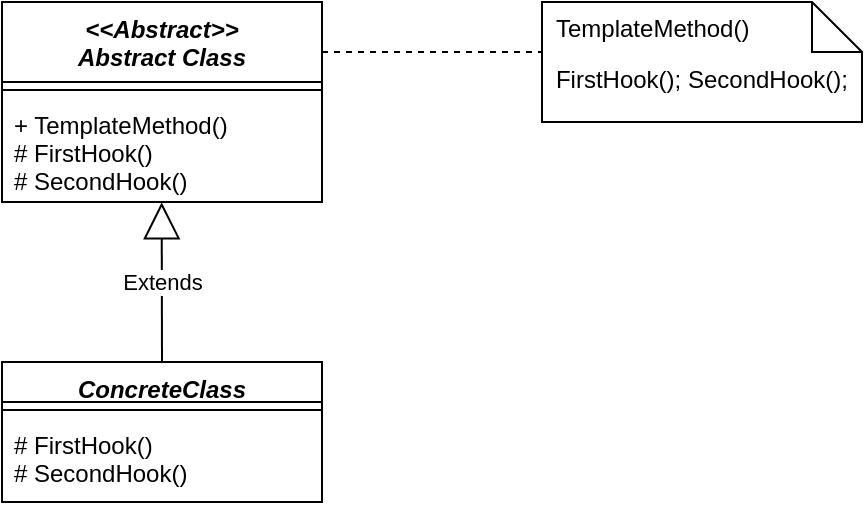 <mxfile version="13.9.2" type="device"><diagram id="4pMcaj7SEIYBp1ZzdDad" name="Page-1"><mxGraphModel dx="1248" dy="654" grid="1" gridSize="10" guides="1" tooltips="1" connect="1" arrows="1" fold="1" page="1" pageScale="1" pageWidth="827" pageHeight="1169" math="0" shadow="0"><root><mxCell id="0"/><mxCell id="1" parent="0"/><mxCell id="pGrQrfYEV2LmShsOhndg-1" value="&lt;&lt;Abstract&gt;&gt;&#10;Abstract Class" style="swimlane;fontStyle=3;align=center;verticalAlign=top;childLayout=stackLayout;horizontal=1;startSize=40;horizontalStack=0;resizeParent=1;resizeParentMax=0;resizeLast=0;collapsible=1;marginBottom=0;" vertex="1" parent="1"><mxGeometry x="290" y="90" width="160" height="100" as="geometry"/></mxCell><mxCell id="pGrQrfYEV2LmShsOhndg-3" value="" style="line;strokeWidth=1;fillColor=none;align=left;verticalAlign=middle;spacingTop=-1;spacingLeft=3;spacingRight=3;rotatable=0;labelPosition=right;points=[];portConstraint=eastwest;" vertex="1" parent="pGrQrfYEV2LmShsOhndg-1"><mxGeometry y="40" width="160" height="8" as="geometry"/></mxCell><mxCell id="pGrQrfYEV2LmShsOhndg-4" value="+ TemplateMethod()&#10;# FirstHook()&#10;# SecondHook()" style="text;strokeColor=none;fillColor=none;align=left;verticalAlign=top;spacingLeft=4;spacingRight=4;overflow=hidden;rotatable=0;points=[[0,0.5],[1,0.5]];portConstraint=eastwest;" vertex="1" parent="pGrQrfYEV2LmShsOhndg-1"><mxGeometry y="48" width="160" height="52" as="geometry"/></mxCell><mxCell id="pGrQrfYEV2LmShsOhndg-5" value="FirstHook(); SecondHook();" style="shape=note2;boundedLbl=1;whiteSpace=wrap;html=1;size=25;verticalAlign=top;align=center;" vertex="1" parent="1"><mxGeometry x="560" y="90" width="160" height="60" as="geometry"/></mxCell><mxCell id="pGrQrfYEV2LmShsOhndg-6" value="TemplateMethod()" style="resizeWidth=1;part=1;strokeColor=none;fillColor=none;align=left;spacingLeft=5;" vertex="1" parent="pGrQrfYEV2LmShsOhndg-5"><mxGeometry width="160" height="25" relative="1" as="geometry"/></mxCell><mxCell id="pGrQrfYEV2LmShsOhndg-7" value="" style="endArrow=none;dashed=1;html=1;exitX=1;exitY=0.25;exitDx=0;exitDy=0;entryX=0;entryY=1;entryDx=0;entryDy=0;" edge="1" parent="1" source="pGrQrfYEV2LmShsOhndg-1" target="pGrQrfYEV2LmShsOhndg-6"><mxGeometry width="50" height="50" relative="1" as="geometry"><mxPoint x="620" y="310" as="sourcePoint"/><mxPoint x="670" y="260" as="targetPoint"/></mxGeometry></mxCell><mxCell id="pGrQrfYEV2LmShsOhndg-8" value="ConcreteClass" style="swimlane;fontStyle=3;align=center;verticalAlign=top;childLayout=stackLayout;horizontal=1;startSize=20;horizontalStack=0;resizeParent=1;resizeParentMax=0;resizeLast=0;collapsible=1;marginBottom=0;" vertex="1" parent="1"><mxGeometry x="290" y="270" width="160" height="70" as="geometry"/></mxCell><mxCell id="pGrQrfYEV2LmShsOhndg-9" value="" style="line;strokeWidth=1;fillColor=none;align=left;verticalAlign=middle;spacingTop=-1;spacingLeft=3;spacingRight=3;rotatable=0;labelPosition=right;points=[];portConstraint=eastwest;" vertex="1" parent="pGrQrfYEV2LmShsOhndg-8"><mxGeometry y="20" width="160" height="8" as="geometry"/></mxCell><mxCell id="pGrQrfYEV2LmShsOhndg-10" value="# FirstHook()&#10;# SecondHook()" style="text;strokeColor=none;fillColor=none;align=left;verticalAlign=top;spacingLeft=4;spacingRight=4;overflow=hidden;rotatable=0;points=[[0,0.5],[1,0.5]];portConstraint=eastwest;" vertex="1" parent="pGrQrfYEV2LmShsOhndg-8"><mxGeometry y="28" width="160" height="42" as="geometry"/></mxCell><mxCell id="pGrQrfYEV2LmShsOhndg-11" value="Extends" style="endArrow=block;endSize=16;endFill=0;html=1;exitX=0.5;exitY=0;exitDx=0;exitDy=0;entryX=0.499;entryY=1.002;entryDx=0;entryDy=0;entryPerimeter=0;" edge="1" parent="1" source="pGrQrfYEV2LmShsOhndg-8" target="pGrQrfYEV2LmShsOhndg-4"><mxGeometry width="160" relative="1" as="geometry"><mxPoint x="90" y="240" as="sourcePoint"/><mxPoint x="250" y="240" as="targetPoint"/></mxGeometry></mxCell></root></mxGraphModel></diagram></mxfile>